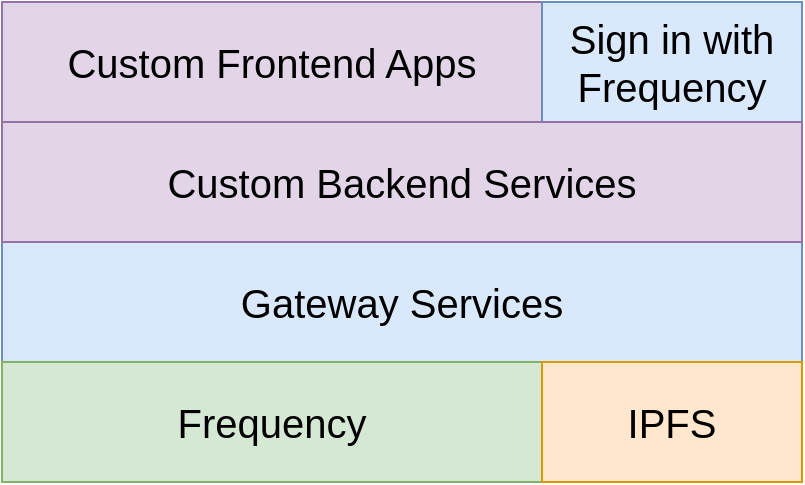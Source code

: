 <mxfile version="23.0.2" type="device" pages="2">
  <diagram id="-NZCvJOlYVIJsy2IGn_z" name="Layer">
    <mxGraphModel dx="2158" dy="903" grid="1" gridSize="10" guides="1" tooltips="1" connect="1" arrows="1" fold="1" page="1" pageScale="1" pageWidth="850" pageHeight="1100" math="0" shadow="0">
      <root>
        <mxCell id="0" />
        <mxCell id="1" parent="0" />
        <mxCell id="2GxuKcNO7kwAiyH6a_4Z-120" value="Gateway Services" style="shape=label;whiteSpace=wrap;html=1;fixedSize=1;rounded=0;strokeColor=#6c8ebf;align=center;verticalAlign=middle;fontFamily=Helvetica;fontSize=20;fillColor=#dae8fc;" vertex="1" parent="1">
          <mxGeometry x="-810" y="160" width="400" height="60" as="geometry" />
        </mxCell>
        <mxCell id="2GxuKcNO7kwAiyH6a_4Z-122" value="Frequency" style="shape=label;whiteSpace=wrap;html=1;hachureGap=4;fontFamily=Helvetica;fontSize=20;fillColor=#d5e8d4;strokeColor=#82b366;rounded=0;" vertex="1" parent="1">
          <mxGeometry x="-810" y="220" width="270" height="60" as="geometry" />
        </mxCell>
        <mxCell id="2GxuKcNO7kwAiyH6a_4Z-124" value="IPFS" style="shape=label;whiteSpace=wrap;html=1;hachureGap=4;fontFamily=Helvetica;fontSize=20;fillColor=#ffe6cc;strokeColor=#d79b00;rounded=0;" vertex="1" parent="1">
          <mxGeometry x="-540" y="220" width="130" height="60" as="geometry" />
        </mxCell>
        <mxCell id="2GxuKcNO7kwAiyH6a_4Z-127" value="Custom Frontend Apps" style="rounded=0;whiteSpace=wrap;html=1;fontSize=20;fillColor=#e1d5e7;strokeColor=#9673a6;fontFamily=Helvetica;" vertex="1" parent="1">
          <mxGeometry x="-810" y="40" width="270" height="60" as="geometry" />
        </mxCell>
        <mxCell id="2GxuKcNO7kwAiyH6a_4Z-128" value="Sign in with Frequency" style="shape=label;whiteSpace=wrap;html=1;fixedSize=1;rounded=0;strokeColor=#6c8ebf;align=center;verticalAlign=middle;fontFamily=Helvetica;fontSize=20;fillColor=#dae8fc;" vertex="1" parent="1">
          <mxGeometry x="-540" y="40" width="130" height="60" as="geometry" />
        </mxCell>
        <mxCell id="2GxuKcNO7kwAiyH6a_4Z-125" value="Custom Backend Services" style="rounded=0;whiteSpace=wrap;html=1;fontSize=20;fillColor=#e1d5e7;strokeColor=#9673a6;fontFamily=Helvetica;" vertex="1" parent="1">
          <mxGeometry x="-810" y="100" width="400" height="60" as="geometry" />
        </mxCell>
      </root>
    </mxGraphModel>
  </diagram>
  <diagram name="TopLevelServices" id="gtB03pixiBjuQGk1qhSI">
    <mxGraphModel dx="2370" dy="1084" grid="1" gridSize="10" guides="1" tooltips="1" connect="1" arrows="1" fold="1" page="0" pageScale="1" pageWidth="850" pageHeight="1100" math="0" shadow="0">
      <root>
        <mxCell id="wYInSimEy5yir4IWvBSN-0" />
        <mxCell id="wYInSimEy5yir4IWvBSN-1" parent="wYInSimEy5yir4IWvBSN-0" />
        <mxCell id="wYInSimEy5yir4IWvBSN-2" value="" style="rounded=1;whiteSpace=wrap;html=1;" vertex="1" parent="wYInSimEy5yir4IWvBSN-1">
          <mxGeometry x="-740" y="40" width="440" height="520" as="geometry" />
        </mxCell>
        <mxCell id="wYInSimEy5yir4IWvBSN-3" value="&lt;font style=&quot;font-size: 20px;&quot;&gt;Gateway&lt;/font&gt;" style="whiteSpace=wrap;html=1;fontFamily=Helvetica;align=center;verticalAlign=bottom;rounded=1;spacingTop=0;dashed=1;fontSize=20;fillColor=none;strokeColor=#6c8ebf;fontColor=#6C8EBF;" vertex="1" parent="wYInSimEy5yir4IWvBSN-1">
          <mxGeometry x="-579" y="248" width="190" height="280" as="geometry" />
        </mxCell>
        <mxCell id="wYInSimEy5yir4IWvBSN-4" style="edgeStyle=orthogonalEdgeStyle;shape=connector;rounded=0;hachureGap=4;orthogonalLoop=1;jettySize=auto;html=1;labelBackgroundColor=default;strokeColor=#6c8ebf;strokeWidth=3;align=center;verticalAlign=middle;fontFamily=Helvetica;fontSize=16;fontColor=default;endArrow=classic;fillColor=#dae8fc;" edge="1" parent="wYInSimEy5yir4IWvBSN-1" source="wYInSimEy5yir4IWvBSN-34" target="wYInSimEy5yir4IWvBSN-10">
          <mxGeometry relative="1" as="geometry">
            <mxPoint x="-480" y="555" as="targetPoint" />
            <Array as="points" />
          </mxGeometry>
        </mxCell>
        <mxCell id="wYInSimEy5yir4IWvBSN-5" style="edgeStyle=orthogonalEdgeStyle;shape=connector;rounded=0;hachureGap=4;orthogonalLoop=1;jettySize=auto;html=1;labelBackgroundColor=default;strokeColor=#6c8ebf;strokeWidth=3;align=center;verticalAlign=middle;fontFamily=Helvetica;fontSize=16;fontColor=default;endArrow=classic;fillColor=#dae8fc;" edge="1" parent="wYInSimEy5yir4IWvBSN-1" source="wYInSimEy5yir4IWvBSN-35" target="wYInSimEy5yir4IWvBSN-10">
          <mxGeometry relative="1" as="geometry">
            <mxPoint x="-480" y="555" as="targetPoint" />
            <Array as="points" />
          </mxGeometry>
        </mxCell>
        <mxCell id="wYInSimEy5yir4IWvBSN-6" style="edgeStyle=orthogonalEdgeStyle;shape=connector;rounded=0;hachureGap=4;orthogonalLoop=1;jettySize=auto;html=1;labelBackgroundColor=default;strokeColor=#6c8ebf;strokeWidth=3;align=center;verticalAlign=middle;fontFamily=Helvetica;fontSize=16;fontColor=default;endArrow=classic;fillColor=#dae8fc;" edge="1" parent="wYInSimEy5yir4IWvBSN-1" source="wYInSimEy5yir4IWvBSN-36" target="wYInSimEy5yir4IWvBSN-10">
          <mxGeometry relative="1" as="geometry">
            <mxPoint x="-480" y="555" as="targetPoint" />
            <Array as="points" />
          </mxGeometry>
        </mxCell>
        <mxCell id="wYInSimEy5yir4IWvBSN-7" value="" style="rounded=1;whiteSpace=wrap;html=1;" vertex="1" parent="wYInSimEy5yir4IWvBSN-1">
          <mxGeometry x="-260" y="40" width="320" height="520" as="geometry" />
        </mxCell>
        <mxCell id="wYInSimEy5yir4IWvBSN-8" style="edgeStyle=orthogonalEdgeStyle;rounded=0;hachureGap=4;orthogonalLoop=1;jettySize=auto;html=1;entryX=0;entryY=0.5;entryDx=0;entryDy=0;fontFamily=Helvetica;fontSize=16;exitX=1;exitY=0.5;exitDx=0;exitDy=0;fillColor=#e1d5e7;strokeColor=#9673a6;strokeWidth=3;" edge="1" parent="wYInSimEy5yir4IWvBSN-1" source="wYInSimEy5yir4IWvBSN-10" target="wYInSimEy5yir4IWvBSN-18">
          <mxGeometry relative="1" as="geometry" />
        </mxCell>
        <mxCell id="wYInSimEy5yir4IWvBSN-9" style="edgeStyle=orthogonalEdgeStyle;shape=connector;rounded=0;hachureGap=4;orthogonalLoop=1;jettySize=auto;html=1;labelBackgroundColor=default;strokeColor=#9673a6;strokeWidth=3;align=center;verticalAlign=middle;fontFamily=Helvetica;fontSize=16;fontColor=default;endArrow=classic;fillColor=#e1d5e7;" edge="1" parent="wYInSimEy5yir4IWvBSN-1" source="wYInSimEy5yir4IWvBSN-10" target="wYInSimEy5yir4IWvBSN-37">
          <mxGeometry relative="1" as="geometry" />
        </mxCell>
        <mxCell id="wYInSimEy5yir4IWvBSN-10" value="Custom Backend&lt;br&gt;Service(s)" style="rounded=1;whiteSpace=wrap;html=1;fontSize=20;fillColor=#e1d5e7;strokeColor=#9673a6;fontFamily=Helvetica;" vertex="1" parent="wYInSimEy5yir4IWvBSN-1">
          <mxGeometry x="-605" y="120" width="240" height="100" as="geometry" />
        </mxCell>
        <mxCell id="wYInSimEy5yir4IWvBSN-11" style="edgeStyle=orthogonalEdgeStyle;shape=connector;rounded=0;hachureGap=4;orthogonalLoop=1;jettySize=auto;html=1;labelBackgroundColor=default;strokeColor=#6c8ebf;strokeWidth=3;align=center;verticalAlign=middle;fontFamily=Helvetica;fontSize=16;fontColor=default;endArrow=classic;fillColor=#dae8fc;" edge="1" parent="wYInSimEy5yir4IWvBSN-1" source="wYInSimEy5yir4IWvBSN-33" target="wYInSimEy5yir4IWvBSN-10">
          <mxGeometry relative="1" as="geometry">
            <mxPoint x="-480" y="555" as="targetPoint" />
            <Array as="points" />
          </mxGeometry>
        </mxCell>
        <mxCell id="wYInSimEy5yir4IWvBSN-12" style="edgeStyle=orthogonalEdgeStyle;shape=connector;rounded=0;hachureGap=4;orthogonalLoop=1;jettySize=auto;html=1;exitX=0;exitY=0.5;exitDx=0;exitDy=0;labelBackgroundColor=default;strokeColor=#d6b656;strokeWidth=3;align=center;verticalAlign=middle;fontFamily=Helvetica;fontSize=16;fontColor=default;endArrow=classic;fillColor=#fff2cc;" edge="1" parent="wYInSimEy5yir4IWvBSN-1" source="wYInSimEy5yir4IWvBSN-33" target="wYInSimEy5yir4IWvBSN-26">
          <mxGeometry relative="1" as="geometry" />
        </mxCell>
        <mxCell id="wYInSimEy5yir4IWvBSN-13" style="edgeStyle=orthogonalEdgeStyle;shape=connector;rounded=0;hachureGap=4;orthogonalLoop=1;jettySize=auto;html=1;exitX=1;exitY=0.5;exitDx=0;exitDy=0;labelBackgroundColor=default;strokeColor=#82b366;strokeWidth=3;align=center;verticalAlign=middle;fontFamily=Helvetica;fontSize=16;fontColor=default;endArrow=classic;fillColor=#d5e8d4;" edge="1" parent="wYInSimEy5yir4IWvBSN-1" source="wYInSimEy5yir4IWvBSN-33" target="wYInSimEy5yir4IWvBSN-27">
          <mxGeometry relative="1" as="geometry">
            <Array as="points">
              <mxPoint x="-360" y="285" />
              <mxPoint x="-360" y="320" />
            </Array>
          </mxGeometry>
        </mxCell>
        <mxCell id="wYInSimEy5yir4IWvBSN-14" value="&lt;h1 style=&quot;margin-top: 0px;&quot;&gt;Internet&lt;/h1&gt;" style="text;html=1;whiteSpace=wrap;overflow=hidden;rounded=0;fontFamily=Helvetica;fontSize=12;fontColor=default;align=center;" vertex="1" parent="wYInSimEy5yir4IWvBSN-1">
          <mxGeometry x="-260" y="40" width="320" height="100" as="geometry" />
        </mxCell>
        <mxCell id="wYInSimEy5yir4IWvBSN-15" value="&lt;h1 style=&quot;margin-top: 0px;&quot;&gt;Example Application&lt;br&gt;Infrastructure&lt;/h1&gt;" style="text;html=1;whiteSpace=wrap;overflow=hidden;rounded=0;fontFamily=Helvetica;fontSize=12;fontColor=default;align=center;" vertex="1" parent="wYInSimEy5yir4IWvBSN-1">
          <mxGeometry x="-740" y="40" width="440" height="70" as="geometry" />
        </mxCell>
        <mxCell id="wYInSimEy5yir4IWvBSN-16" value="Frequency&lt;br&gt;Network" style="ellipse;shape=cloud;whiteSpace=wrap;html=1;hachureGap=4;fontFamily=Helvetica;fontSize=20;fillColor=#d5e8d4;strokeColor=#82b366;" vertex="1" parent="wYInSimEy5yir4IWvBSN-1">
          <mxGeometry x="-170" y="268" width="210" height="130" as="geometry" />
        </mxCell>
        <mxCell id="wYInSimEy5yir4IWvBSN-17" value="IPFS&lt;br&gt;Network" style="ellipse;shape=cloud;whiteSpace=wrap;html=1;hachureGap=4;fontFamily=Helvetica;fontSize=20;fillColor=#ffe6cc;strokeColor=#d79b00;" vertex="1" parent="wYInSimEy5yir4IWvBSN-1">
          <mxGeometry x="-170" y="408" width="210" height="130" as="geometry" />
        </mxCell>
        <mxCell id="wYInSimEy5yir4IWvBSN-18" value="Custom Frontend Application(s)" style="rounded=1;whiteSpace=wrap;html=1;fontSize=20;fillColor=#e1d5e7;strokeColor=#9673a6;" vertex="1" parent="wYInSimEy5yir4IWvBSN-1">
          <mxGeometry x="-210" y="120" width="240" height="100" as="geometry" />
        </mxCell>
        <mxCell id="wYInSimEy5yir4IWvBSN-19" style="edgeStyle=orthogonalEdgeStyle;shape=connector;rounded=0;hachureGap=4;orthogonalLoop=1;jettySize=auto;html=1;exitX=0;exitY=0.5;exitDx=0;exitDy=0;labelBackgroundColor=default;strokeColor=#d6b656;strokeWidth=3;align=center;verticalAlign=middle;fontFamily=Helvetica;fontSize=16;fontColor=default;endArrow=classic;fillColor=#fff2cc;" edge="1" parent="wYInSimEy5yir4IWvBSN-1" source="wYInSimEy5yir4IWvBSN-34" target="wYInSimEy5yir4IWvBSN-26">
          <mxGeometry relative="1" as="geometry" />
        </mxCell>
        <mxCell id="wYInSimEy5yir4IWvBSN-20" style="edgeStyle=orthogonalEdgeStyle;shape=connector;rounded=0;hachureGap=4;orthogonalLoop=1;jettySize=auto;html=1;labelBackgroundColor=default;strokeColor=#82b366;strokeWidth=3;align=center;verticalAlign=middle;fontFamily=Helvetica;fontSize=16;fontColor=default;endArrow=classic;fillColor=#d5e8d4;exitX=1;exitY=0.25;exitDx=0;exitDy=0;" edge="1" parent="wYInSimEy5yir4IWvBSN-1" source="wYInSimEy5yir4IWvBSN-34" target="wYInSimEy5yir4IWvBSN-27">
          <mxGeometry relative="1" as="geometry">
            <Array as="points">
              <mxPoint x="-360" y="333" />
              <mxPoint x="-360" y="320" />
            </Array>
          </mxGeometry>
        </mxCell>
        <mxCell id="wYInSimEy5yir4IWvBSN-21" style="edgeStyle=orthogonalEdgeStyle;shape=connector;rounded=0;hachureGap=4;orthogonalLoop=1;jettySize=auto;html=1;exitX=1;exitY=0.75;exitDx=0;exitDy=0;entryX=0;entryY=0.5;entryDx=0;entryDy=0;labelBackgroundColor=default;strokeColor=#d79b00;strokeWidth=3;align=center;verticalAlign=middle;fontFamily=Helvetica;fontSize=16;fontColor=default;endArrow=classic;fillColor=#ffe6cc;" edge="1" parent="wYInSimEy5yir4IWvBSN-1" source="wYInSimEy5yir4IWvBSN-34" target="wYInSimEy5yir4IWvBSN-29">
          <mxGeometry relative="1" as="geometry">
            <Array as="points">
              <mxPoint x="-370" y="356" />
              <mxPoint x="-370" y="460" />
            </Array>
          </mxGeometry>
        </mxCell>
        <mxCell id="wYInSimEy5yir4IWvBSN-22" style="edgeStyle=orthogonalEdgeStyle;shape=connector;rounded=0;hachureGap=4;orthogonalLoop=1;jettySize=auto;html=1;entryX=0;entryY=0.5;entryDx=0;entryDy=0;labelBackgroundColor=default;strokeColor=#82b366;strokeWidth=3;align=center;verticalAlign=middle;fontFamily=Helvetica;fontSize=16;fontColor=default;endArrow=classic;fillColor=#d5e8d4;exitX=1;exitY=0.25;exitDx=0;exitDy=0;" edge="1" parent="wYInSimEy5yir4IWvBSN-1" source="wYInSimEy5yir4IWvBSN-35" target="wYInSimEy5yir4IWvBSN-27">
          <mxGeometry relative="1" as="geometry">
            <Array as="points">
              <mxPoint x="-360" y="393" />
              <mxPoint x="-360" y="320" />
            </Array>
          </mxGeometry>
        </mxCell>
        <mxCell id="wYInSimEy5yir4IWvBSN-23" style="edgeStyle=orthogonalEdgeStyle;shape=connector;rounded=0;hachureGap=4;orthogonalLoop=1;jettySize=auto;html=1;exitX=1;exitY=0.75;exitDx=0;exitDy=0;labelBackgroundColor=default;strokeColor=#d79b00;strokeWidth=3;align=center;verticalAlign=middle;fontFamily=Helvetica;fontSize=16;fontColor=default;endArrow=classic;fillColor=#ffe6cc;" edge="1" parent="wYInSimEy5yir4IWvBSN-1" source="wYInSimEy5yir4IWvBSN-35" target="wYInSimEy5yir4IWvBSN-29">
          <mxGeometry relative="1" as="geometry">
            <Array as="points">
              <mxPoint x="-370" y="416" />
              <mxPoint x="-370" y="460" />
            </Array>
          </mxGeometry>
        </mxCell>
        <mxCell id="wYInSimEy5yir4IWvBSN-24" style="edgeStyle=orthogonalEdgeStyle;shape=connector;rounded=0;hachureGap=4;orthogonalLoop=1;jettySize=auto;html=1;entryX=0;entryY=0.5;entryDx=0;entryDy=0;labelBackgroundColor=default;strokeColor=#82b366;strokeWidth=3;align=center;verticalAlign=middle;fontFamily=Helvetica;fontSize=16;fontColor=default;endArrow=classic;fillColor=#d5e8d4;exitX=1;exitY=0.25;exitDx=0;exitDy=0;" edge="1" parent="wYInSimEy5yir4IWvBSN-1" source="wYInSimEy5yir4IWvBSN-36" target="wYInSimEy5yir4IWvBSN-27">
          <mxGeometry relative="1" as="geometry">
            <Array as="points">
              <mxPoint x="-360" y="453" />
              <mxPoint x="-360" y="320" />
            </Array>
          </mxGeometry>
        </mxCell>
        <mxCell id="wYInSimEy5yir4IWvBSN-25" style="edgeStyle=orthogonalEdgeStyle;shape=connector;rounded=0;hachureGap=4;orthogonalLoop=1;jettySize=auto;html=1;exitX=1;exitY=0.75;exitDx=0;exitDy=0;labelBackgroundColor=default;strokeColor=#d79b00;strokeWidth=3;align=center;verticalAlign=middle;fontFamily=Helvetica;fontSize=16;fontColor=default;endArrow=classic;fillColor=#ffe6cc;" edge="1" parent="wYInSimEy5yir4IWvBSN-1" source="wYInSimEy5yir4IWvBSN-36" target="wYInSimEy5yir4IWvBSN-29">
          <mxGeometry relative="1" as="geometry">
            <Array as="points">
              <mxPoint x="-370" y="476" />
              <mxPoint x="-370" y="460" />
            </Array>
          </mxGeometry>
        </mxCell>
        <mxCell id="wYInSimEy5yir4IWvBSN-26" value="Redis&lt;br&gt;(Queues)" style="shape=cylinder3;whiteSpace=wrap;html=1;boundedLbl=1;backgroundOutline=1;size=15;hachureGap=4;fontFamily=Helvetica;fontSize=20;fillColor=#fff2cc;strokeColor=#d6b656;" vertex="1" parent="wYInSimEy5yir4IWvBSN-1">
          <mxGeometry x="-720" y="260" width="86.25" height="115" as="geometry" />
        </mxCell>
        <mxCell id="wYInSimEy5yir4IWvBSN-27" value="Frequency&lt;br&gt;Node" style="shape=label;whiteSpace=wrap;html=1;hachureGap=4;fontFamily=Helvetica;fontSize=20;fillColor=#d5e8d4;strokeColor=#82b366;rounded=1;" vertex="1" parent="wYInSimEy5yir4IWvBSN-1">
          <mxGeometry x="-335" y="280" width="110" height="80" as="geometry" />
        </mxCell>
        <mxCell id="wYInSimEy5yir4IWvBSN-28" style="edgeStyle=orthogonalEdgeStyle;shape=connector;rounded=0;hachureGap=4;orthogonalLoop=1;jettySize=auto;html=1;entryX=0.07;entryY=0.4;entryDx=0;entryDy=0;entryPerimeter=0;labelBackgroundColor=default;strokeColor=#82b366;strokeWidth=3;align=center;verticalAlign=middle;fontFamily=Helvetica;fontSize=16;fontColor=default;endArrow=classic;fillColor=#d5e8d4;" edge="1" parent="wYInSimEy5yir4IWvBSN-1" source="wYInSimEy5yir4IWvBSN-27" target="wYInSimEy5yir4IWvBSN-16">
          <mxGeometry relative="1" as="geometry" />
        </mxCell>
        <mxCell id="wYInSimEy5yir4IWvBSN-29" value="IPFS&lt;br&gt;Node" style="shape=label;whiteSpace=wrap;html=1;hachureGap=4;fontFamily=Helvetica;fontSize=20;fillColor=#ffe6cc;strokeColor=#d79b00;rounded=1;" vertex="1" parent="wYInSimEy5yir4IWvBSN-1">
          <mxGeometry x="-335" y="420" width="110" height="80" as="geometry" />
        </mxCell>
        <mxCell id="wYInSimEy5yir4IWvBSN-30" style="edgeStyle=orthogonalEdgeStyle;shape=connector;rounded=0;hachureGap=4;orthogonalLoop=1;jettySize=auto;html=1;entryX=0.07;entryY=0.4;entryDx=0;entryDy=0;entryPerimeter=0;labelBackgroundColor=default;strokeColor=#d79b00;strokeWidth=3;align=center;verticalAlign=middle;fontFamily=Helvetica;fontSize=16;fontColor=default;endArrow=classic;fillColor=#ffe6cc;" edge="1" parent="wYInSimEy5yir4IWvBSN-1" source="wYInSimEy5yir4IWvBSN-29" target="wYInSimEy5yir4IWvBSN-17">
          <mxGeometry relative="1" as="geometry" />
        </mxCell>
        <mxCell id="wYInSimEy5yir4IWvBSN-31" style="edgeStyle=orthogonalEdgeStyle;shape=connector;rounded=0;hachureGap=4;orthogonalLoop=1;jettySize=auto;html=1;entryX=1;entryY=0.5;entryDx=0;entryDy=0;entryPerimeter=0;labelBackgroundColor=default;strokeColor=#d6b656;strokeWidth=3;align=center;verticalAlign=middle;fontFamily=Helvetica;fontSize=16;fontColor=default;endArrow=classic;fillColor=#fff2cc;" edge="1" parent="wYInSimEy5yir4IWvBSN-1" source="wYInSimEy5yir4IWvBSN-35" target="wYInSimEy5yir4IWvBSN-26">
          <mxGeometry relative="1" as="geometry" />
        </mxCell>
        <mxCell id="wYInSimEy5yir4IWvBSN-32" style="edgeStyle=orthogonalEdgeStyle;shape=connector;rounded=0;hachureGap=4;orthogonalLoop=1;jettySize=auto;html=1;entryX=1;entryY=0.5;entryDx=0;entryDy=0;entryPerimeter=0;labelBackgroundColor=default;strokeColor=#d6b656;strokeWidth=3;align=center;verticalAlign=middle;fontFamily=Helvetica;fontSize=16;fontColor=default;endArrow=classic;fillColor=#fff2cc;" edge="1" parent="wYInSimEy5yir4IWvBSN-1" source="wYInSimEy5yir4IWvBSN-36" target="wYInSimEy5yir4IWvBSN-26">
          <mxGeometry relative="1" as="geometry" />
        </mxCell>
        <mxCell id="wYInSimEy5yir4IWvBSN-33" value="Graph Service" style="shape=parallelogram;perimeter=parallelogramPerimeter;whiteSpace=wrap;html=1;fixedSize=1;rounded=1;strokeColor=#6c8ebf;align=center;verticalAlign=middle;fontFamily=Helvetica;fontSize=16;fillColor=#dae8fc;" vertex="1" parent="wYInSimEy5yir4IWvBSN-1">
          <mxGeometry x="-575" y="260" width="180" height="50" as="geometry" />
        </mxCell>
        <mxCell id="wYInSimEy5yir4IWvBSN-34" value="Account Service" style="shape=parallelogram;perimeter=parallelogramPerimeter;whiteSpace=wrap;html=1;fixedSize=1;rounded=1;strokeColor=#6c8ebf;align=center;verticalAlign=middle;fontFamily=Helvetica;fontSize=16;fillColor=#dae8fc;" vertex="1" parent="wYInSimEy5yir4IWvBSN-1">
          <mxGeometry x="-575" y="320" width="180" height="50" as="geometry" />
        </mxCell>
        <mxCell id="wYInSimEy5yir4IWvBSN-35" value="Content Publishing Service" style="shape=parallelogram;perimeter=parallelogramPerimeter;whiteSpace=wrap;html=1;fixedSize=1;rounded=1;strokeColor=#6c8ebf;align=center;verticalAlign=middle;fontFamily=Helvetica;fontSize=16;fillColor=#dae8fc;" vertex="1" parent="wYInSimEy5yir4IWvBSN-1">
          <mxGeometry x="-575" y="380" width="180" height="50" as="geometry" />
        </mxCell>
        <mxCell id="wYInSimEy5yir4IWvBSN-36" value="Content Watcher&lt;br&gt;Service" style="shape=parallelogram;perimeter=parallelogramPerimeter;whiteSpace=wrap;html=1;fixedSize=1;rounded=1;strokeColor=#6c8ebf;align=center;verticalAlign=middle;fontFamily=Helvetica;fontSize=16;fillColor=#dae8fc;" vertex="1" parent="wYInSimEy5yir4IWvBSN-1">
          <mxGeometry x="-575" y="440" width="180" height="50" as="geometry" />
        </mxCell>
        <mxCell id="wYInSimEy5yir4IWvBSN-37" value="Db" style="shape=cylinder3;whiteSpace=wrap;html=1;boundedLbl=1;backgroundOutline=1;size=15;hachureGap=4;fontFamily=Helvetica;fontSize=20;fillColor=#e1d5e7;strokeColor=#9673a6;" vertex="1" parent="wYInSimEy5yir4IWvBSN-1">
          <mxGeometry x="-720" y="112.5" width="86.25" height="115" as="geometry" />
        </mxCell>
      </root>
    </mxGraphModel>
  </diagram>
</mxfile>
